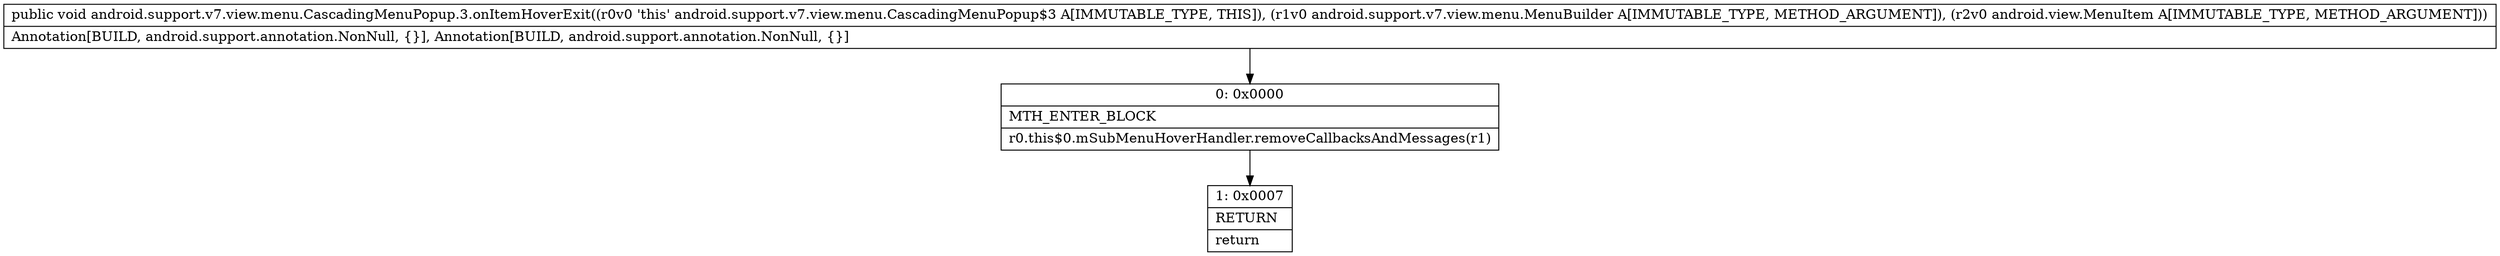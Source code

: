 digraph "CFG forandroid.support.v7.view.menu.CascadingMenuPopup.3.onItemHoverExit(Landroid\/support\/v7\/view\/menu\/MenuBuilder;Landroid\/view\/MenuItem;)V" {
Node_0 [shape=record,label="{0\:\ 0x0000|MTH_ENTER_BLOCK\l|r0.this$0.mSubMenuHoverHandler.removeCallbacksAndMessages(r1)\l}"];
Node_1 [shape=record,label="{1\:\ 0x0007|RETURN\l|return\l}"];
MethodNode[shape=record,label="{public void android.support.v7.view.menu.CascadingMenuPopup.3.onItemHoverExit((r0v0 'this' android.support.v7.view.menu.CascadingMenuPopup$3 A[IMMUTABLE_TYPE, THIS]), (r1v0 android.support.v7.view.menu.MenuBuilder A[IMMUTABLE_TYPE, METHOD_ARGUMENT]), (r2v0 android.view.MenuItem A[IMMUTABLE_TYPE, METHOD_ARGUMENT]))  | Annotation[BUILD, android.support.annotation.NonNull, \{\}], Annotation[BUILD, android.support.annotation.NonNull, \{\}]\l}"];
MethodNode -> Node_0;
Node_0 -> Node_1;
}

